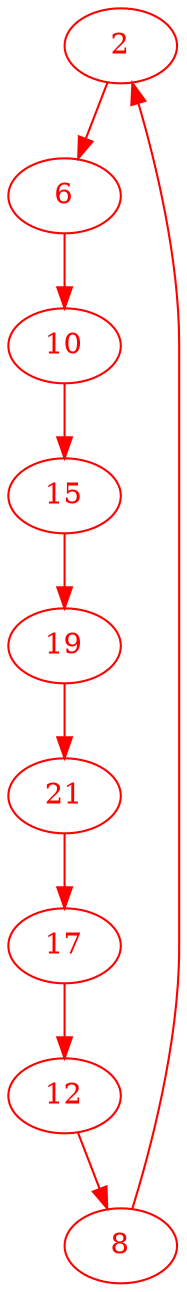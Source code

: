 digraph g{
node [color = red, fontcolor=red]; 2 6 8 10 12 15 17 19 21 ;
2 -> 6 [color=red] ;
6 -> 10 [color=red] ;
8 -> 2 [color=red] ;
10 -> 15 [color=red] ;
12 -> 8 [color=red] ;
15 -> 19 [color=red] ;
17 -> 12 [color=red] ;
19 -> 21 [color=red] ;
21 -> 17 [color=red] ;
}